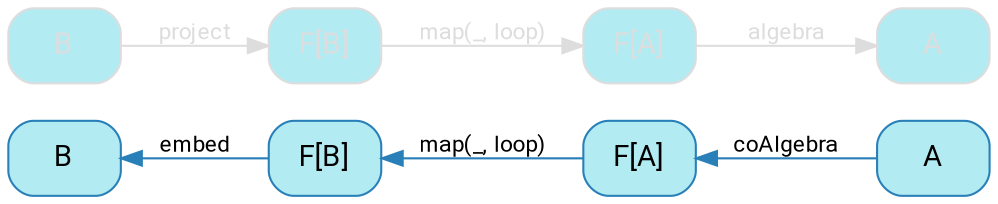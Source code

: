 digraph {
    bgcolor=transparent
    splines=false
    rankdir=LR
    rank=same

    // Default theme: disabled
    node[shape="rectangle" style="rounded,filled" color="#dddddd" fillcolor="#b2ebf2" fontcolor="#dddddd" fontname="Segoe UI,Roboto,Helvetica,Arial,sans-serif"]
    edge [color="#dddddd" fontcolor="#dddddd" fontname="Segoe UI,Roboto,Helvetica,Arial,sans-serif" fontsize=11]


    subgraph B_graph {
        anaB[label=B color="#2980B9" fillcolor="#b2ebf2" fontcolor="#000000"]
        cataB[label=B]
    }

    subgraph FB_graph {
        anaFB[label="F[B]" color="#2980B9" fillcolor="#b2ebf2" fontcolor="#000000"]
        cataFB[label="F[B]"]
    }

    subgraph FA_graph {
        anaFA[label="F[A]" color="#2980B9" fillcolor="#b2ebf2" fontcolor="#000000"]
        cataFA[label="F[A]"]
    }

    subgraph A_graph {
        anaA[label=A color="#2980B9" fillcolor="#b2ebf2" fontcolor="#000000"]
        cataA[label=A]
    }

    cataB  -> cataFB[label=project]
    cataFB -> cataFA[label="map(_, loop)"]
    cataFA -> cataA[label=algebra]

    anaA  -> anaFA[label=coAlgebra color="#2980B9" fontcolor="#000000"]
    anaFA -> anaFB[label="map(_, loop)" color="#2980B9" fontcolor="#000000"]
    anaFB -> anaB[label=embed color="#2980B9" fontcolor="#000000"]

}
